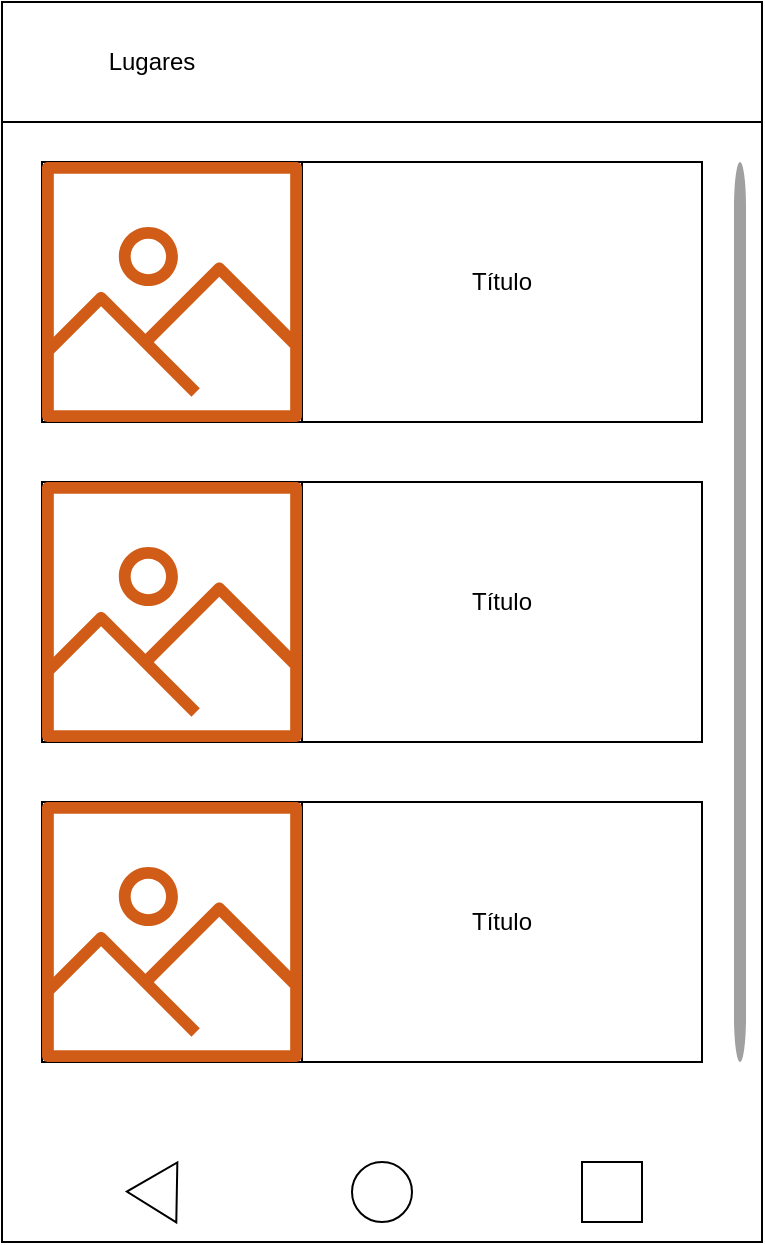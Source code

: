 <mxfile version="13.6.6" type="github">
  <diagram id="mmmsu6bjyGSo600N3URv" name="Page-1">
    <mxGraphModel dx="1422" dy="794" grid="1" gridSize="10" guides="1" tooltips="1" connect="1" arrows="1" fold="1" page="1" pageScale="1" pageWidth="827" pageHeight="1169" math="0" shadow="0">
      <root>
        <mxCell id="0" />
        <mxCell id="1" parent="0" />
        <mxCell id="6o3ZnMH1NGduQZ3Hc6mM-1" value="" style="rounded=0;whiteSpace=wrap;html=1;" vertex="1" parent="1">
          <mxGeometry x="40" y="40" width="380" height="620" as="geometry" />
        </mxCell>
        <mxCell id="6o3ZnMH1NGduQZ3Hc6mM-2" value="" style="rounded=0;whiteSpace=wrap;html=1;" vertex="1" parent="1">
          <mxGeometry x="40" y="40" width="380" height="60" as="geometry" />
        </mxCell>
        <mxCell id="6o3ZnMH1NGduQZ3Hc6mM-3" value="Lugares" style="text;html=1;strokeColor=none;fillColor=none;align=center;verticalAlign=middle;whiteSpace=wrap;rounded=0;" vertex="1" parent="1">
          <mxGeometry x="70" y="50" width="90" height="40" as="geometry" />
        </mxCell>
        <mxCell id="6o3ZnMH1NGduQZ3Hc6mM-4" value="" style="rounded=0;whiteSpace=wrap;html=1;" vertex="1" parent="1">
          <mxGeometry x="60" y="120" width="330" height="130" as="geometry" />
        </mxCell>
        <mxCell id="6o3ZnMH1NGduQZ3Hc6mM-5" value="" style="whiteSpace=wrap;html=1;aspect=fixed;" vertex="1" parent="1">
          <mxGeometry x="60" y="120" width="130" height="130" as="geometry" />
        </mxCell>
        <mxCell id="6o3ZnMH1NGduQZ3Hc6mM-7" value="Título" style="text;html=1;strokeColor=none;fillColor=none;align=center;verticalAlign=middle;whiteSpace=wrap;rounded=0;" vertex="1" parent="1">
          <mxGeometry x="270" y="170" width="40" height="20" as="geometry" />
        </mxCell>
        <mxCell id="6o3ZnMH1NGduQZ3Hc6mM-8" value="" style="rounded=0;whiteSpace=wrap;html=1;" vertex="1" parent="1">
          <mxGeometry x="60" y="280" width="330" height="130" as="geometry" />
        </mxCell>
        <mxCell id="6o3ZnMH1NGduQZ3Hc6mM-9" value="" style="whiteSpace=wrap;html=1;aspect=fixed;" vertex="1" parent="1">
          <mxGeometry x="60" y="280" width="130" height="130" as="geometry" />
        </mxCell>
        <mxCell id="6o3ZnMH1NGduQZ3Hc6mM-11" value="Título" style="text;html=1;strokeColor=none;fillColor=none;align=center;verticalAlign=middle;whiteSpace=wrap;rounded=0;" vertex="1" parent="1">
          <mxGeometry x="270" y="330" width="40" height="20" as="geometry" />
        </mxCell>
        <mxCell id="6o3ZnMH1NGduQZ3Hc6mM-12" value="" style="rounded=0;whiteSpace=wrap;html=1;" vertex="1" parent="1">
          <mxGeometry x="60" y="440" width="330" height="130" as="geometry" />
        </mxCell>
        <mxCell id="6o3ZnMH1NGduQZ3Hc6mM-13" value="" style="whiteSpace=wrap;html=1;aspect=fixed;" vertex="1" parent="1">
          <mxGeometry x="60" y="440" width="130" height="130" as="geometry" />
        </mxCell>
        <mxCell id="6o3ZnMH1NGduQZ3Hc6mM-15" value="Título" style="text;html=1;strokeColor=none;fillColor=none;align=center;verticalAlign=middle;whiteSpace=wrap;rounded=0;" vertex="1" parent="1">
          <mxGeometry x="270" y="490" width="40" height="20" as="geometry" />
        </mxCell>
        <mxCell id="6o3ZnMH1NGduQZ3Hc6mM-16" value="" style="ellipse;whiteSpace=wrap;html=1;aspect=fixed;" vertex="1" parent="1">
          <mxGeometry x="215" y="620" width="30" height="30" as="geometry" />
        </mxCell>
        <mxCell id="6o3ZnMH1NGduQZ3Hc6mM-17" value="" style="triangle;whiteSpace=wrap;html=1;rotation=-179;" vertex="1" parent="1">
          <mxGeometry x="102.41" y="620" width="25" height="30" as="geometry" />
        </mxCell>
        <mxCell id="6o3ZnMH1NGduQZ3Hc6mM-18" value="" style="whiteSpace=wrap;html=1;aspect=fixed;" vertex="1" parent="1">
          <mxGeometry x="330" y="620" width="30" height="30" as="geometry" />
        </mxCell>
        <mxCell id="6o3ZnMH1NGduQZ3Hc6mM-19" value="" style="outlineConnect=0;fontColor=#232F3E;gradientColor=none;fillColor=#D05C17;strokeColor=none;dashed=0;verticalLabelPosition=bottom;verticalAlign=top;align=center;html=1;fontSize=12;fontStyle=0;aspect=fixed;pointerEvents=1;shape=mxgraph.aws4.container_registry_image;" vertex="1" parent="1">
          <mxGeometry x="60" y="120" width="130" height="130" as="geometry" />
        </mxCell>
        <mxCell id="6o3ZnMH1NGduQZ3Hc6mM-20" value="" style="outlineConnect=0;fontColor=#232F3E;gradientColor=none;fillColor=#D05C17;strokeColor=none;dashed=0;verticalLabelPosition=bottom;verticalAlign=top;align=center;html=1;fontSize=12;fontStyle=0;aspect=fixed;pointerEvents=1;shape=mxgraph.aws4.container_registry_image;" vertex="1" parent="1">
          <mxGeometry x="60" y="280" width="130" height="130" as="geometry" />
        </mxCell>
        <mxCell id="6o3ZnMH1NGduQZ3Hc6mM-21" value="" style="outlineConnect=0;fontColor=#232F3E;gradientColor=none;fillColor=#D05C17;strokeColor=none;dashed=0;verticalLabelPosition=bottom;verticalAlign=top;align=center;html=1;fontSize=12;fontStyle=0;aspect=fixed;pointerEvents=1;shape=mxgraph.aws4.container_registry_image;" vertex="1" parent="1">
          <mxGeometry x="60" y="440" width="130" height="130" as="geometry" />
        </mxCell>
        <mxCell id="6o3ZnMH1NGduQZ3Hc6mM-22" value="" style="html=1;verticalLabelPosition=bottom;labelBackgroundColor=#ffffff;verticalAlign=top;shadow=0;dashed=0;strokeWidth=2;shape=mxgraph.ios7.misc.scroll_(vertical);fillColor=#a0a0a0;" vertex="1" parent="1">
          <mxGeometry x="406" y="120" width="6" height="450" as="geometry" />
        </mxCell>
      </root>
    </mxGraphModel>
  </diagram>
</mxfile>
